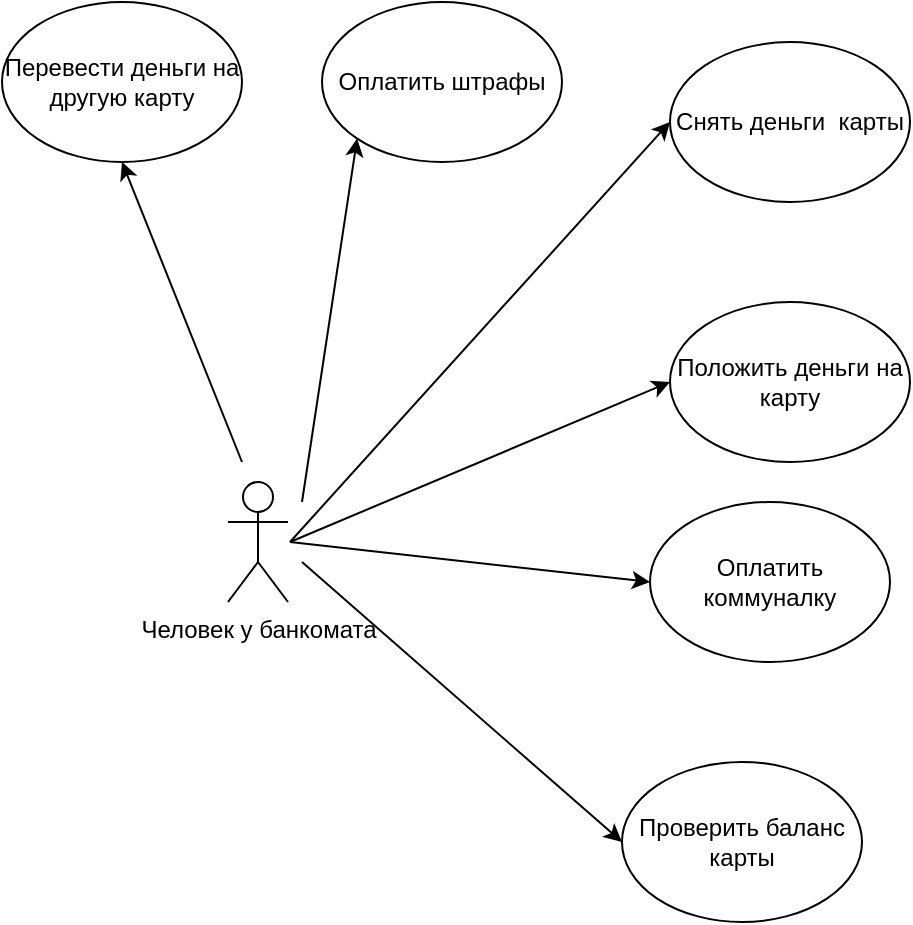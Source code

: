 <mxfile version="21.1.4" type="github">
  <diagram name="Страница 1" id="6E57RSTuzNmrMs7qGla-">
    <mxGraphModel dx="1195" dy="637" grid="1" gridSize="10" guides="1" tooltips="1" connect="1" arrows="1" fold="1" page="1" pageScale="1" pageWidth="827" pageHeight="1169" math="0" shadow="0">
      <root>
        <mxCell id="0" />
        <mxCell id="1" parent="0" />
        <mxCell id="R3Tq8pZB7kr-uuwWZMaQ-1" value="Человек у банкомата&lt;br&gt;" style="shape=umlActor;verticalLabelPosition=bottom;verticalAlign=top;html=1;outlineConnect=0;" parent="1" vertex="1">
          <mxGeometry x="243" y="320" width="30" height="60" as="geometry" />
        </mxCell>
        <mxCell id="R3Tq8pZB7kr-uuwWZMaQ-19" value="" style="endArrow=classic;html=1;rounded=0;entryX=0;entryY=0.5;entryDx=0;entryDy=0;" parent="1" target="R3Tq8pZB7kr-uuwWZMaQ-21" edge="1">
          <mxGeometry width="50" height="50" relative="1" as="geometry">
            <mxPoint x="274" y="350" as="sourcePoint" />
            <mxPoint x="704" y="230" as="targetPoint" />
          </mxGeometry>
        </mxCell>
        <mxCell id="R3Tq8pZB7kr-uuwWZMaQ-20" value="" style="endArrow=classic;html=1;rounded=0;entryX=0;entryY=0.5;entryDx=0;entryDy=0;" parent="1" target="R3Tq8pZB7kr-uuwWZMaQ-22" edge="1">
          <mxGeometry width="50" height="50" relative="1" as="geometry">
            <mxPoint x="274" y="350" as="sourcePoint" />
            <mxPoint x="704" y="440" as="targetPoint" />
          </mxGeometry>
        </mxCell>
        <mxCell id="R3Tq8pZB7kr-uuwWZMaQ-21" value="Снять деньги&amp;nbsp; карты" style="ellipse;whiteSpace=wrap;html=1;" parent="1" vertex="1">
          <mxGeometry x="464" y="100" width="120" height="80" as="geometry" />
        </mxCell>
        <mxCell id="R3Tq8pZB7kr-uuwWZMaQ-22" value="Положить деньги на карту" style="ellipse;whiteSpace=wrap;html=1;" parent="1" vertex="1">
          <mxGeometry x="464" y="230" width="120" height="80" as="geometry" />
        </mxCell>
        <mxCell id="bLugDyilux_OaAXXp4L--1" value="Оплатить коммуналку" style="ellipse;whiteSpace=wrap;html=1;" vertex="1" parent="1">
          <mxGeometry x="454" y="330" width="120" height="80" as="geometry" />
        </mxCell>
        <mxCell id="bLugDyilux_OaAXXp4L--2" value="" style="endArrow=classic;html=1;rounded=0;entryX=0;entryY=0.5;entryDx=0;entryDy=0;" edge="1" parent="1" target="bLugDyilux_OaAXXp4L--1">
          <mxGeometry width="50" height="50" relative="1" as="geometry">
            <mxPoint x="274" y="350" as="sourcePoint" />
            <mxPoint x="463" y="340" as="targetPoint" />
          </mxGeometry>
        </mxCell>
        <mxCell id="bLugDyilux_OaAXXp4L--3" value="Проверить баланс карты" style="ellipse;whiteSpace=wrap;html=1;" vertex="1" parent="1">
          <mxGeometry x="440" y="460" width="120" height="80" as="geometry" />
        </mxCell>
        <mxCell id="bLugDyilux_OaAXXp4L--4" value="Оплатить штрафы&lt;br&gt;" style="ellipse;whiteSpace=wrap;html=1;" vertex="1" parent="1">
          <mxGeometry x="290" y="80" width="120" height="80" as="geometry" />
        </mxCell>
        <mxCell id="bLugDyilux_OaAXXp4L--5" value="" style="endArrow=classic;html=1;rounded=0;entryX=0;entryY=1;entryDx=0;entryDy=0;" edge="1" parent="1" target="bLugDyilux_OaAXXp4L--4">
          <mxGeometry width="50" height="50" relative="1" as="geometry">
            <mxPoint x="280" y="330" as="sourcePoint" />
            <mxPoint x="474" y="150" as="targetPoint" />
          </mxGeometry>
        </mxCell>
        <mxCell id="bLugDyilux_OaAXXp4L--7" value="" style="endArrow=classic;html=1;rounded=0;entryX=0;entryY=0.5;entryDx=0;entryDy=0;" edge="1" parent="1" target="bLugDyilux_OaAXXp4L--3">
          <mxGeometry width="50" height="50" relative="1" as="geometry">
            <mxPoint x="280" y="360" as="sourcePoint" />
            <mxPoint x="464" y="380" as="targetPoint" />
          </mxGeometry>
        </mxCell>
        <mxCell id="bLugDyilux_OaAXXp4L--8" value="Перевести деньги на другую карту" style="ellipse;whiteSpace=wrap;html=1;" vertex="1" parent="1">
          <mxGeometry x="130" y="80" width="120" height="80" as="geometry" />
        </mxCell>
        <mxCell id="bLugDyilux_OaAXXp4L--9" value="" style="endArrow=classic;html=1;rounded=0;entryX=0.5;entryY=1;entryDx=0;entryDy=0;" edge="1" parent="1" target="bLugDyilux_OaAXXp4L--8">
          <mxGeometry width="50" height="50" relative="1" as="geometry">
            <mxPoint x="250" y="310" as="sourcePoint" />
            <mxPoint x="318" y="158" as="targetPoint" />
          </mxGeometry>
        </mxCell>
      </root>
    </mxGraphModel>
  </diagram>
</mxfile>
